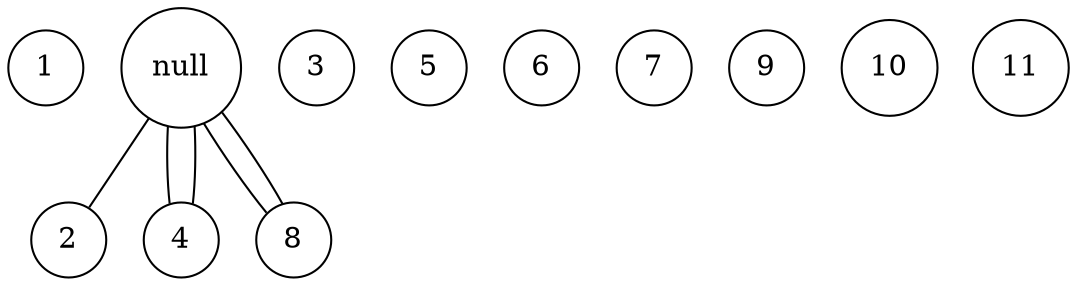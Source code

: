graph ig {
    node [shape = circle];
    1null;
    2null;
    3null;
    4null;
    5null;
    6null;
    7null;
    8null;
    9null;
    10null;
    11null;
    1null -- 8null;
    1null -- 4null;
    1null -- 2null;
    2null -- 4null;
    6null -- 8null;
}

